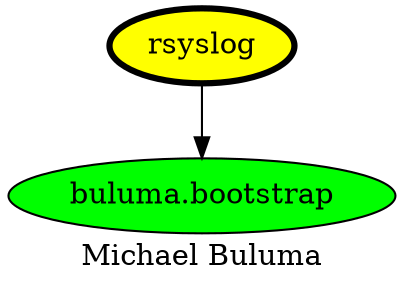 digraph PhiloDilemma {
  label = "Michael Buluma" ;
  overlap=false
  {
    "rsyslog" [fillcolor=yellow style=filled penwidth=3]
    "buluma.bootstrap" [fillcolor=green style=filled]
  }
  "rsyslog" -> "buluma.bootstrap"
}
